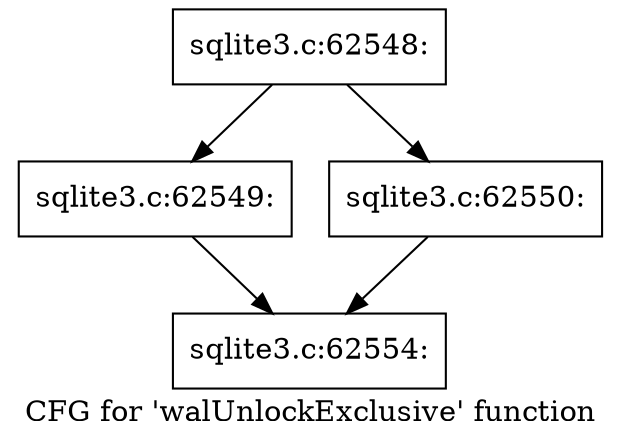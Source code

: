 digraph "CFG for 'walUnlockExclusive' function" {
	label="CFG for 'walUnlockExclusive' function";

	Node0x55c0f73c7dd0 [shape=record,label="{sqlite3.c:62548:}"];
	Node0x55c0f73c7dd0 -> Node0x55c0f73ccd50;
	Node0x55c0f73c7dd0 -> Node0x55c0f73ccda0;
	Node0x55c0f73ccd50 [shape=record,label="{sqlite3.c:62549:}"];
	Node0x55c0f73ccd50 -> Node0x55c0f73c7f50;
	Node0x55c0f73ccda0 [shape=record,label="{sqlite3.c:62550:}"];
	Node0x55c0f73ccda0 -> Node0x55c0f73c7f50;
	Node0x55c0f73c7f50 [shape=record,label="{sqlite3.c:62554:}"];
}
